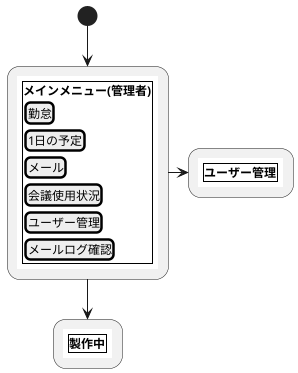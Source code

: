 @startsalt
@startuml
(*) --> "
{{
salt
{+
<b>メインメニュー(管理者)
[勤怠]
[1日の予定]
[メール]
[会議使用状況]
[ユーザー管理]
[メールログ確認]
}
}}
" as subMenu
subMenu -right-> "
{{
salt
{+
<b>ユーザー管理
}
}}
" as subMenu2
subMenu -down-> "
{{
salt
{+
<b>製作中
}
}}
"
@enduml
@endsalt